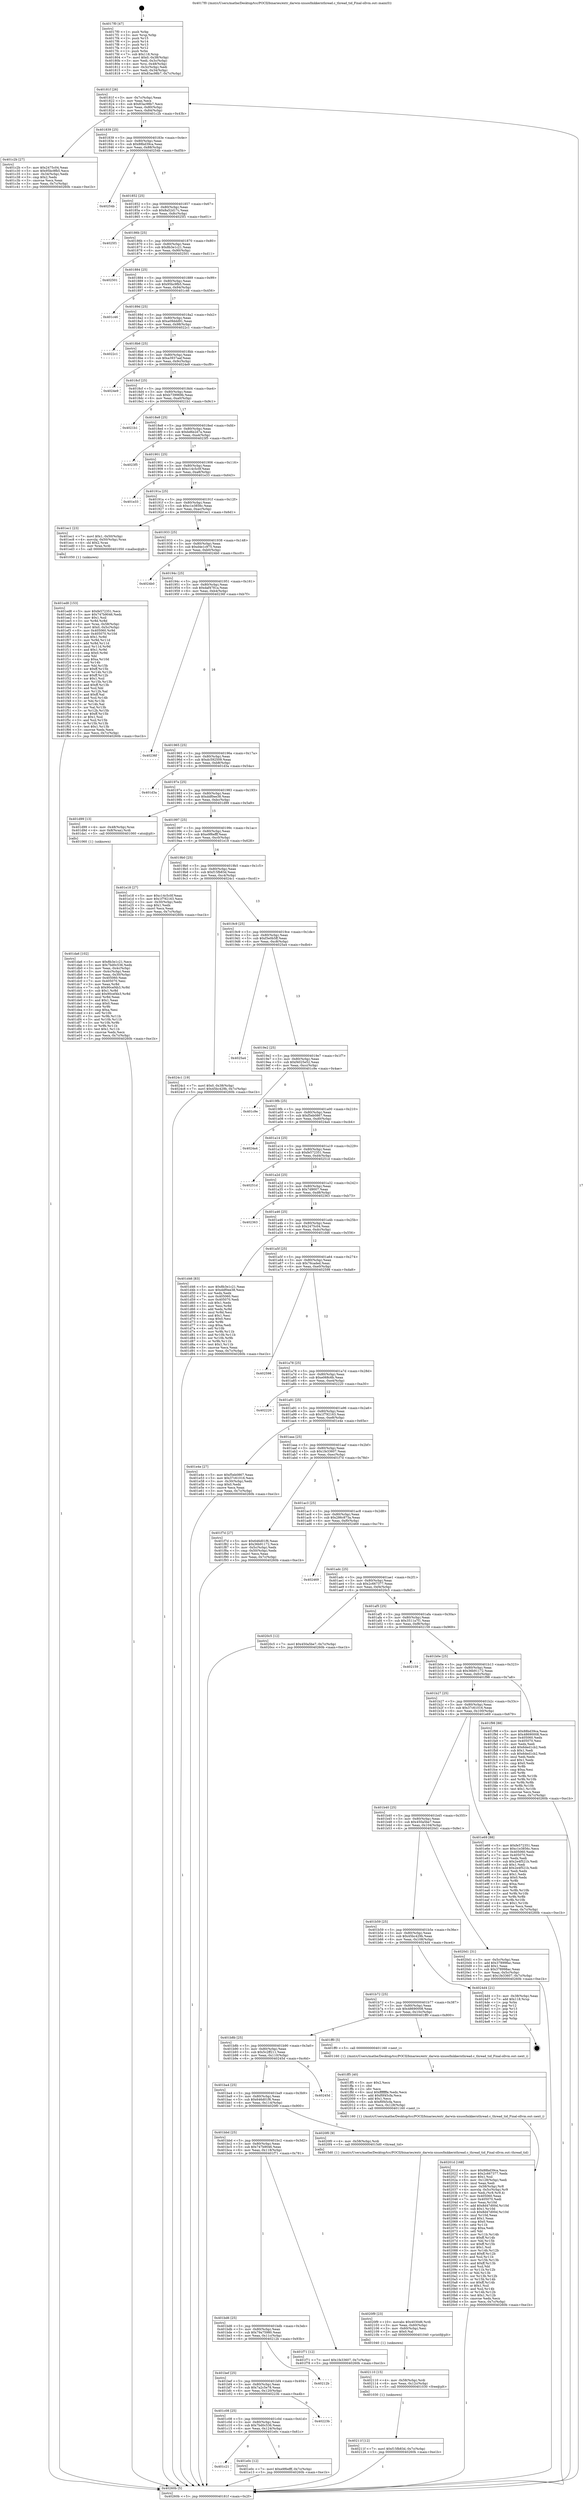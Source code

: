 digraph "0x4017f0" {
  label = "0x4017f0 (/mnt/c/Users/mathe/Desktop/tcc/POCII/binaries/extr_darwin-xnuosfmkkernthread.c_thread_tid_Final-ollvm.out::main(0))"
  labelloc = "t"
  node[shape=record]

  Entry [label="",width=0.3,height=0.3,shape=circle,fillcolor=black,style=filled]
  "0x40181f" [label="{
     0x40181f [26]\l
     | [instrs]\l
     &nbsp;&nbsp;0x40181f \<+3\>: mov -0x7c(%rbp),%eax\l
     &nbsp;&nbsp;0x401822 \<+2\>: mov %eax,%ecx\l
     &nbsp;&nbsp;0x401824 \<+6\>: sub $0x83ac98b7,%ecx\l
     &nbsp;&nbsp;0x40182a \<+3\>: mov %eax,-0x80(%rbp)\l
     &nbsp;&nbsp;0x40182d \<+6\>: mov %ecx,-0x84(%rbp)\l
     &nbsp;&nbsp;0x401833 \<+6\>: je 0000000000401c2b \<main+0x43b\>\l
  }"]
  "0x401c2b" [label="{
     0x401c2b [27]\l
     | [instrs]\l
     &nbsp;&nbsp;0x401c2b \<+5\>: mov $0x2475c04,%eax\l
     &nbsp;&nbsp;0x401c30 \<+5\>: mov $0x95bc9fb5,%ecx\l
     &nbsp;&nbsp;0x401c35 \<+3\>: mov -0x34(%rbp),%edx\l
     &nbsp;&nbsp;0x401c38 \<+3\>: cmp $0x2,%edx\l
     &nbsp;&nbsp;0x401c3b \<+3\>: cmovne %ecx,%eax\l
     &nbsp;&nbsp;0x401c3e \<+3\>: mov %eax,-0x7c(%rbp)\l
     &nbsp;&nbsp;0x401c41 \<+5\>: jmp 000000000040260b \<main+0xe1b\>\l
  }"]
  "0x401839" [label="{
     0x401839 [25]\l
     | [instrs]\l
     &nbsp;&nbsp;0x401839 \<+5\>: jmp 000000000040183e \<main+0x4e\>\l
     &nbsp;&nbsp;0x40183e \<+3\>: mov -0x80(%rbp),%eax\l
     &nbsp;&nbsp;0x401841 \<+5\>: sub $0x88bd39ca,%eax\l
     &nbsp;&nbsp;0x401846 \<+6\>: mov %eax,-0x88(%rbp)\l
     &nbsp;&nbsp;0x40184c \<+6\>: je 000000000040254b \<main+0xd5b\>\l
  }"]
  "0x40260b" [label="{
     0x40260b [5]\l
     | [instrs]\l
     &nbsp;&nbsp;0x40260b \<+5\>: jmp 000000000040181f \<main+0x2f\>\l
  }"]
  "0x4017f0" [label="{
     0x4017f0 [47]\l
     | [instrs]\l
     &nbsp;&nbsp;0x4017f0 \<+1\>: push %rbp\l
     &nbsp;&nbsp;0x4017f1 \<+3\>: mov %rsp,%rbp\l
     &nbsp;&nbsp;0x4017f4 \<+2\>: push %r15\l
     &nbsp;&nbsp;0x4017f6 \<+2\>: push %r14\l
     &nbsp;&nbsp;0x4017f8 \<+2\>: push %r13\l
     &nbsp;&nbsp;0x4017fa \<+2\>: push %r12\l
     &nbsp;&nbsp;0x4017fc \<+1\>: push %rbx\l
     &nbsp;&nbsp;0x4017fd \<+7\>: sub $0x118,%rsp\l
     &nbsp;&nbsp;0x401804 \<+7\>: movl $0x0,-0x38(%rbp)\l
     &nbsp;&nbsp;0x40180b \<+3\>: mov %edi,-0x3c(%rbp)\l
     &nbsp;&nbsp;0x40180e \<+4\>: mov %rsi,-0x48(%rbp)\l
     &nbsp;&nbsp;0x401812 \<+3\>: mov -0x3c(%rbp),%edi\l
     &nbsp;&nbsp;0x401815 \<+3\>: mov %edi,-0x34(%rbp)\l
     &nbsp;&nbsp;0x401818 \<+7\>: movl $0x83ac98b7,-0x7c(%rbp)\l
  }"]
  Exit [label="",width=0.3,height=0.3,shape=circle,fillcolor=black,style=filled,peripheries=2]
  "0x40254b" [label="{
     0x40254b\l
  }", style=dashed]
  "0x401852" [label="{
     0x401852 [25]\l
     | [instrs]\l
     &nbsp;&nbsp;0x401852 \<+5\>: jmp 0000000000401857 \<main+0x67\>\l
     &nbsp;&nbsp;0x401857 \<+3\>: mov -0x80(%rbp),%eax\l
     &nbsp;&nbsp;0x40185a \<+5\>: sub $0x8a52d17c,%eax\l
     &nbsp;&nbsp;0x40185f \<+6\>: mov %eax,-0x8c(%rbp)\l
     &nbsp;&nbsp;0x401865 \<+6\>: je 00000000004025f1 \<main+0xe01\>\l
  }"]
  "0x40211f" [label="{
     0x40211f [12]\l
     | [instrs]\l
     &nbsp;&nbsp;0x40211f \<+7\>: movl $0xf15fb83d,-0x7c(%rbp)\l
     &nbsp;&nbsp;0x402126 \<+5\>: jmp 000000000040260b \<main+0xe1b\>\l
  }"]
  "0x4025f1" [label="{
     0x4025f1\l
  }", style=dashed]
  "0x40186b" [label="{
     0x40186b [25]\l
     | [instrs]\l
     &nbsp;&nbsp;0x40186b \<+5\>: jmp 0000000000401870 \<main+0x80\>\l
     &nbsp;&nbsp;0x401870 \<+3\>: mov -0x80(%rbp),%eax\l
     &nbsp;&nbsp;0x401873 \<+5\>: sub $0x8b3e1c21,%eax\l
     &nbsp;&nbsp;0x401878 \<+6\>: mov %eax,-0x90(%rbp)\l
     &nbsp;&nbsp;0x40187e \<+6\>: je 0000000000402501 \<main+0xd11\>\l
  }"]
  "0x402110" [label="{
     0x402110 [15]\l
     | [instrs]\l
     &nbsp;&nbsp;0x402110 \<+4\>: mov -0x58(%rbp),%rdi\l
     &nbsp;&nbsp;0x402114 \<+6\>: mov %eax,-0x12c(%rbp)\l
     &nbsp;&nbsp;0x40211a \<+5\>: call 0000000000401030 \<free@plt\>\l
     | [calls]\l
     &nbsp;&nbsp;0x401030 \{1\} (unknown)\l
  }"]
  "0x402501" [label="{
     0x402501\l
  }", style=dashed]
  "0x401884" [label="{
     0x401884 [25]\l
     | [instrs]\l
     &nbsp;&nbsp;0x401884 \<+5\>: jmp 0000000000401889 \<main+0x99\>\l
     &nbsp;&nbsp;0x401889 \<+3\>: mov -0x80(%rbp),%eax\l
     &nbsp;&nbsp;0x40188c \<+5\>: sub $0x95bc9fb5,%eax\l
     &nbsp;&nbsp;0x401891 \<+6\>: mov %eax,-0x94(%rbp)\l
     &nbsp;&nbsp;0x401897 \<+6\>: je 0000000000401c46 \<main+0x456\>\l
  }"]
  "0x4020f9" [label="{
     0x4020f9 [23]\l
     | [instrs]\l
     &nbsp;&nbsp;0x4020f9 \<+10\>: movabs $0x4030d6,%rdi\l
     &nbsp;&nbsp;0x402103 \<+3\>: mov %eax,-0x60(%rbp)\l
     &nbsp;&nbsp;0x402106 \<+3\>: mov -0x60(%rbp),%esi\l
     &nbsp;&nbsp;0x402109 \<+2\>: mov $0x0,%al\l
     &nbsp;&nbsp;0x40210b \<+5\>: call 0000000000401040 \<printf@plt\>\l
     | [calls]\l
     &nbsp;&nbsp;0x401040 \{1\} (unknown)\l
  }"]
  "0x401c46" [label="{
     0x401c46\l
  }", style=dashed]
  "0x40189d" [label="{
     0x40189d [25]\l
     | [instrs]\l
     &nbsp;&nbsp;0x40189d \<+5\>: jmp 00000000004018a2 \<main+0xb2\>\l
     &nbsp;&nbsp;0x4018a2 \<+3\>: mov -0x80(%rbp),%eax\l
     &nbsp;&nbsp;0x4018a5 \<+5\>: sub $0xa09ddd91,%eax\l
     &nbsp;&nbsp;0x4018aa \<+6\>: mov %eax,-0x98(%rbp)\l
     &nbsp;&nbsp;0x4018b0 \<+6\>: je 00000000004022c1 \<main+0xad1\>\l
  }"]
  "0x40201d" [label="{
     0x40201d [168]\l
     | [instrs]\l
     &nbsp;&nbsp;0x40201d \<+5\>: mov $0x88bd39ca,%ecx\l
     &nbsp;&nbsp;0x402022 \<+5\>: mov $0x2c667377,%edx\l
     &nbsp;&nbsp;0x402027 \<+3\>: mov $0x1,%sil\l
     &nbsp;&nbsp;0x40202a \<+6\>: mov -0x128(%rbp),%edi\l
     &nbsp;&nbsp;0x402030 \<+3\>: imul %eax,%edi\l
     &nbsp;&nbsp;0x402033 \<+4\>: mov -0x58(%rbp),%r8\l
     &nbsp;&nbsp;0x402037 \<+4\>: movslq -0x5c(%rbp),%r9\l
     &nbsp;&nbsp;0x40203b \<+4\>: mov %edi,(%r8,%r9,4)\l
     &nbsp;&nbsp;0x40203f \<+7\>: mov 0x405060,%eax\l
     &nbsp;&nbsp;0x402046 \<+7\>: mov 0x405070,%edi\l
     &nbsp;&nbsp;0x40204d \<+3\>: mov %eax,%r10d\l
     &nbsp;&nbsp;0x402050 \<+7\>: add $0x8d47d00d,%r10d\l
     &nbsp;&nbsp;0x402057 \<+4\>: sub $0x1,%r10d\l
     &nbsp;&nbsp;0x40205b \<+7\>: sub $0x8d47d00d,%r10d\l
     &nbsp;&nbsp;0x402062 \<+4\>: imul %r10d,%eax\l
     &nbsp;&nbsp;0x402066 \<+3\>: and $0x1,%eax\l
     &nbsp;&nbsp;0x402069 \<+3\>: cmp $0x0,%eax\l
     &nbsp;&nbsp;0x40206c \<+4\>: sete %r11b\l
     &nbsp;&nbsp;0x402070 \<+3\>: cmp $0xa,%edi\l
     &nbsp;&nbsp;0x402073 \<+3\>: setl %bl\l
     &nbsp;&nbsp;0x402076 \<+3\>: mov %r11b,%r14b\l
     &nbsp;&nbsp;0x402079 \<+4\>: xor $0xff,%r14b\l
     &nbsp;&nbsp;0x40207d \<+3\>: mov %bl,%r15b\l
     &nbsp;&nbsp;0x402080 \<+4\>: xor $0xff,%r15b\l
     &nbsp;&nbsp;0x402084 \<+4\>: xor $0x1,%sil\l
     &nbsp;&nbsp;0x402088 \<+3\>: mov %r14b,%r12b\l
     &nbsp;&nbsp;0x40208b \<+4\>: and $0xff,%r12b\l
     &nbsp;&nbsp;0x40208f \<+3\>: and %sil,%r11b\l
     &nbsp;&nbsp;0x402092 \<+3\>: mov %r15b,%r13b\l
     &nbsp;&nbsp;0x402095 \<+4\>: and $0xff,%r13b\l
     &nbsp;&nbsp;0x402099 \<+3\>: and %sil,%bl\l
     &nbsp;&nbsp;0x40209c \<+3\>: or %r11b,%r12b\l
     &nbsp;&nbsp;0x40209f \<+3\>: or %bl,%r13b\l
     &nbsp;&nbsp;0x4020a2 \<+3\>: xor %r13b,%r12b\l
     &nbsp;&nbsp;0x4020a5 \<+3\>: or %r15b,%r14b\l
     &nbsp;&nbsp;0x4020a8 \<+4\>: xor $0xff,%r14b\l
     &nbsp;&nbsp;0x4020ac \<+4\>: or $0x1,%sil\l
     &nbsp;&nbsp;0x4020b0 \<+3\>: and %sil,%r14b\l
     &nbsp;&nbsp;0x4020b3 \<+3\>: or %r14b,%r12b\l
     &nbsp;&nbsp;0x4020b6 \<+4\>: test $0x1,%r12b\l
     &nbsp;&nbsp;0x4020ba \<+3\>: cmovne %edx,%ecx\l
     &nbsp;&nbsp;0x4020bd \<+3\>: mov %ecx,-0x7c(%rbp)\l
     &nbsp;&nbsp;0x4020c0 \<+5\>: jmp 000000000040260b \<main+0xe1b\>\l
  }"]
  "0x4022c1" [label="{
     0x4022c1\l
  }", style=dashed]
  "0x4018b6" [label="{
     0x4018b6 [25]\l
     | [instrs]\l
     &nbsp;&nbsp;0x4018b6 \<+5\>: jmp 00000000004018bb \<main+0xcb\>\l
     &nbsp;&nbsp;0x4018bb \<+3\>: mov -0x80(%rbp),%eax\l
     &nbsp;&nbsp;0x4018be \<+5\>: sub $0xa3937aaf,%eax\l
     &nbsp;&nbsp;0x4018c3 \<+6\>: mov %eax,-0x9c(%rbp)\l
     &nbsp;&nbsp;0x4018c9 \<+6\>: je 00000000004024e9 \<main+0xcf9\>\l
  }"]
  "0x401ff5" [label="{
     0x401ff5 [40]\l
     | [instrs]\l
     &nbsp;&nbsp;0x401ff5 \<+5\>: mov $0x2,%ecx\l
     &nbsp;&nbsp;0x401ffa \<+1\>: cltd\l
     &nbsp;&nbsp;0x401ffb \<+2\>: idiv %ecx\l
     &nbsp;&nbsp;0x401ffd \<+6\>: imul $0xfffffffe,%edx,%ecx\l
     &nbsp;&nbsp;0x402003 \<+6\>: add $0xf0f45cfa,%ecx\l
     &nbsp;&nbsp;0x402009 \<+3\>: add $0x1,%ecx\l
     &nbsp;&nbsp;0x40200c \<+6\>: sub $0xf0f45cfa,%ecx\l
     &nbsp;&nbsp;0x402012 \<+6\>: mov %ecx,-0x128(%rbp)\l
     &nbsp;&nbsp;0x402018 \<+5\>: call 0000000000401160 \<next_i\>\l
     | [calls]\l
     &nbsp;&nbsp;0x401160 \{1\} (/mnt/c/Users/mathe/Desktop/tcc/POCII/binaries/extr_darwin-xnuosfmkkernthread.c_thread_tid_Final-ollvm.out::next_i)\l
  }"]
  "0x4024e9" [label="{
     0x4024e9\l
  }", style=dashed]
  "0x4018cf" [label="{
     0x4018cf [25]\l
     | [instrs]\l
     &nbsp;&nbsp;0x4018cf \<+5\>: jmp 00000000004018d4 \<main+0xe4\>\l
     &nbsp;&nbsp;0x4018d4 \<+3\>: mov -0x80(%rbp),%eax\l
     &nbsp;&nbsp;0x4018d7 \<+5\>: sub $0xb739969b,%eax\l
     &nbsp;&nbsp;0x4018dc \<+6\>: mov %eax,-0xa0(%rbp)\l
     &nbsp;&nbsp;0x4018e2 \<+6\>: je 00000000004021b1 \<main+0x9c1\>\l
  }"]
  "0x401ed8" [label="{
     0x401ed8 [153]\l
     | [instrs]\l
     &nbsp;&nbsp;0x401ed8 \<+5\>: mov $0xfe572351,%ecx\l
     &nbsp;&nbsp;0x401edd \<+5\>: mov $0x747b9046,%edx\l
     &nbsp;&nbsp;0x401ee2 \<+3\>: mov $0x1,%sil\l
     &nbsp;&nbsp;0x401ee5 \<+3\>: xor %r8d,%r8d\l
     &nbsp;&nbsp;0x401ee8 \<+4\>: mov %rax,-0x58(%rbp)\l
     &nbsp;&nbsp;0x401eec \<+7\>: movl $0x0,-0x5c(%rbp)\l
     &nbsp;&nbsp;0x401ef3 \<+8\>: mov 0x405060,%r9d\l
     &nbsp;&nbsp;0x401efb \<+8\>: mov 0x405070,%r10d\l
     &nbsp;&nbsp;0x401f03 \<+4\>: sub $0x1,%r8d\l
     &nbsp;&nbsp;0x401f07 \<+3\>: mov %r9d,%r11d\l
     &nbsp;&nbsp;0x401f0a \<+3\>: add %r8d,%r11d\l
     &nbsp;&nbsp;0x401f0d \<+4\>: imul %r11d,%r9d\l
     &nbsp;&nbsp;0x401f11 \<+4\>: and $0x1,%r9d\l
     &nbsp;&nbsp;0x401f15 \<+4\>: cmp $0x0,%r9d\l
     &nbsp;&nbsp;0x401f19 \<+3\>: sete %bl\l
     &nbsp;&nbsp;0x401f1c \<+4\>: cmp $0xa,%r10d\l
     &nbsp;&nbsp;0x401f20 \<+4\>: setl %r14b\l
     &nbsp;&nbsp;0x401f24 \<+3\>: mov %bl,%r15b\l
     &nbsp;&nbsp;0x401f27 \<+4\>: xor $0xff,%r15b\l
     &nbsp;&nbsp;0x401f2b \<+3\>: mov %r14b,%r12b\l
     &nbsp;&nbsp;0x401f2e \<+4\>: xor $0xff,%r12b\l
     &nbsp;&nbsp;0x401f32 \<+4\>: xor $0x1,%sil\l
     &nbsp;&nbsp;0x401f36 \<+3\>: mov %r15b,%r13b\l
     &nbsp;&nbsp;0x401f39 \<+4\>: and $0xff,%r13b\l
     &nbsp;&nbsp;0x401f3d \<+3\>: and %sil,%bl\l
     &nbsp;&nbsp;0x401f40 \<+3\>: mov %r12b,%al\l
     &nbsp;&nbsp;0x401f43 \<+2\>: and $0xff,%al\l
     &nbsp;&nbsp;0x401f45 \<+3\>: and %sil,%r14b\l
     &nbsp;&nbsp;0x401f48 \<+3\>: or %bl,%r13b\l
     &nbsp;&nbsp;0x401f4b \<+3\>: or %r14b,%al\l
     &nbsp;&nbsp;0x401f4e \<+3\>: xor %al,%r13b\l
     &nbsp;&nbsp;0x401f51 \<+3\>: or %r12b,%r15b\l
     &nbsp;&nbsp;0x401f54 \<+4\>: xor $0xff,%r15b\l
     &nbsp;&nbsp;0x401f58 \<+4\>: or $0x1,%sil\l
     &nbsp;&nbsp;0x401f5c \<+3\>: and %sil,%r15b\l
     &nbsp;&nbsp;0x401f5f \<+3\>: or %r15b,%r13b\l
     &nbsp;&nbsp;0x401f62 \<+4\>: test $0x1,%r13b\l
     &nbsp;&nbsp;0x401f66 \<+3\>: cmovne %edx,%ecx\l
     &nbsp;&nbsp;0x401f69 \<+3\>: mov %ecx,-0x7c(%rbp)\l
     &nbsp;&nbsp;0x401f6c \<+5\>: jmp 000000000040260b \<main+0xe1b\>\l
  }"]
  "0x4021b1" [label="{
     0x4021b1\l
  }", style=dashed]
  "0x4018e8" [label="{
     0x4018e8 [25]\l
     | [instrs]\l
     &nbsp;&nbsp;0x4018e8 \<+5\>: jmp 00000000004018ed \<main+0xfd\>\l
     &nbsp;&nbsp;0x4018ed \<+3\>: mov -0x80(%rbp),%eax\l
     &nbsp;&nbsp;0x4018f0 \<+5\>: sub $0xbd6e2d7a,%eax\l
     &nbsp;&nbsp;0x4018f5 \<+6\>: mov %eax,-0xa4(%rbp)\l
     &nbsp;&nbsp;0x4018fb \<+6\>: je 00000000004023f5 \<main+0xc05\>\l
  }"]
  "0x401c21" [label="{
     0x401c21\l
  }", style=dashed]
  "0x4023f5" [label="{
     0x4023f5\l
  }", style=dashed]
  "0x401901" [label="{
     0x401901 [25]\l
     | [instrs]\l
     &nbsp;&nbsp;0x401901 \<+5\>: jmp 0000000000401906 \<main+0x116\>\l
     &nbsp;&nbsp;0x401906 \<+3\>: mov -0x80(%rbp),%eax\l
     &nbsp;&nbsp;0x401909 \<+5\>: sub $0xc14c5c0f,%eax\l
     &nbsp;&nbsp;0x40190e \<+6\>: mov %eax,-0xa8(%rbp)\l
     &nbsp;&nbsp;0x401914 \<+6\>: je 0000000000401e33 \<main+0x643\>\l
  }"]
  "0x401e0c" [label="{
     0x401e0c [12]\l
     | [instrs]\l
     &nbsp;&nbsp;0x401e0c \<+7\>: movl $0xe9f6efff,-0x7c(%rbp)\l
     &nbsp;&nbsp;0x401e13 \<+5\>: jmp 000000000040260b \<main+0xe1b\>\l
  }"]
  "0x401e33" [label="{
     0x401e33\l
  }", style=dashed]
  "0x40191a" [label="{
     0x40191a [25]\l
     | [instrs]\l
     &nbsp;&nbsp;0x40191a \<+5\>: jmp 000000000040191f \<main+0x12f\>\l
     &nbsp;&nbsp;0x40191f \<+3\>: mov -0x80(%rbp),%eax\l
     &nbsp;&nbsp;0x401922 \<+5\>: sub $0xc1e3856c,%eax\l
     &nbsp;&nbsp;0x401927 \<+6\>: mov %eax,-0xac(%rbp)\l
     &nbsp;&nbsp;0x40192d \<+6\>: je 0000000000401ec1 \<main+0x6d1\>\l
  }"]
  "0x401c08" [label="{
     0x401c08 [25]\l
     | [instrs]\l
     &nbsp;&nbsp;0x401c08 \<+5\>: jmp 0000000000401c0d \<main+0x41d\>\l
     &nbsp;&nbsp;0x401c0d \<+3\>: mov -0x80(%rbp),%eax\l
     &nbsp;&nbsp;0x401c10 \<+5\>: sub $0x7bd0c536,%eax\l
     &nbsp;&nbsp;0x401c15 \<+6\>: mov %eax,-0x124(%rbp)\l
     &nbsp;&nbsp;0x401c1b \<+6\>: je 0000000000401e0c \<main+0x61c\>\l
  }"]
  "0x401ec1" [label="{
     0x401ec1 [23]\l
     | [instrs]\l
     &nbsp;&nbsp;0x401ec1 \<+7\>: movl $0x1,-0x50(%rbp)\l
     &nbsp;&nbsp;0x401ec8 \<+4\>: movslq -0x50(%rbp),%rax\l
     &nbsp;&nbsp;0x401ecc \<+4\>: shl $0x2,%rax\l
     &nbsp;&nbsp;0x401ed0 \<+3\>: mov %rax,%rdi\l
     &nbsp;&nbsp;0x401ed3 \<+5\>: call 0000000000401050 \<malloc@plt\>\l
     | [calls]\l
     &nbsp;&nbsp;0x401050 \{1\} (unknown)\l
  }"]
  "0x401933" [label="{
     0x401933 [25]\l
     | [instrs]\l
     &nbsp;&nbsp;0x401933 \<+5\>: jmp 0000000000401938 \<main+0x148\>\l
     &nbsp;&nbsp;0x401938 \<+3\>: mov -0x80(%rbp),%eax\l
     &nbsp;&nbsp;0x40193b \<+5\>: sub $0xd4e1c975,%eax\l
     &nbsp;&nbsp;0x401940 \<+6\>: mov %eax,-0xb0(%rbp)\l
     &nbsp;&nbsp;0x401946 \<+6\>: je 00000000004024b0 \<main+0xcc0\>\l
  }"]
  "0x40223b" [label="{
     0x40223b\l
  }", style=dashed]
  "0x4024b0" [label="{
     0x4024b0\l
  }", style=dashed]
  "0x40194c" [label="{
     0x40194c [25]\l
     | [instrs]\l
     &nbsp;&nbsp;0x40194c \<+5\>: jmp 0000000000401951 \<main+0x161\>\l
     &nbsp;&nbsp;0x401951 \<+3\>: mov -0x80(%rbp),%eax\l
     &nbsp;&nbsp;0x401954 \<+5\>: sub $0xdaf4781a,%eax\l
     &nbsp;&nbsp;0x401959 \<+6\>: mov %eax,-0xb4(%rbp)\l
     &nbsp;&nbsp;0x40195f \<+6\>: je 000000000040236f \<main+0xb7f\>\l
  }"]
  "0x401bef" [label="{
     0x401bef [25]\l
     | [instrs]\l
     &nbsp;&nbsp;0x401bef \<+5\>: jmp 0000000000401bf4 \<main+0x404\>\l
     &nbsp;&nbsp;0x401bf4 \<+3\>: mov -0x80(%rbp),%eax\l
     &nbsp;&nbsp;0x401bf7 \<+5\>: sub $0x7a2c5e78,%eax\l
     &nbsp;&nbsp;0x401bfc \<+6\>: mov %eax,-0x120(%rbp)\l
     &nbsp;&nbsp;0x401c02 \<+6\>: je 000000000040223b \<main+0xa4b\>\l
  }"]
  "0x40236f" [label="{
     0x40236f\l
  }", style=dashed]
  "0x401965" [label="{
     0x401965 [25]\l
     | [instrs]\l
     &nbsp;&nbsp;0x401965 \<+5\>: jmp 000000000040196a \<main+0x17a\>\l
     &nbsp;&nbsp;0x40196a \<+3\>: mov -0x80(%rbp),%eax\l
     &nbsp;&nbsp;0x40196d \<+5\>: sub $0xdc592509,%eax\l
     &nbsp;&nbsp;0x401972 \<+6\>: mov %eax,-0xb8(%rbp)\l
     &nbsp;&nbsp;0x401978 \<+6\>: je 0000000000401d3a \<main+0x54a\>\l
  }"]
  "0x40212b" [label="{
     0x40212b\l
  }", style=dashed]
  "0x401d3a" [label="{
     0x401d3a\l
  }", style=dashed]
  "0x40197e" [label="{
     0x40197e [25]\l
     | [instrs]\l
     &nbsp;&nbsp;0x40197e \<+5\>: jmp 0000000000401983 \<main+0x193\>\l
     &nbsp;&nbsp;0x401983 \<+3\>: mov -0x80(%rbp),%eax\l
     &nbsp;&nbsp;0x401986 \<+5\>: sub $0xddf0ee38,%eax\l
     &nbsp;&nbsp;0x40198b \<+6\>: mov %eax,-0xbc(%rbp)\l
     &nbsp;&nbsp;0x401991 \<+6\>: je 0000000000401d99 \<main+0x5a9\>\l
  }"]
  "0x401bd6" [label="{
     0x401bd6 [25]\l
     | [instrs]\l
     &nbsp;&nbsp;0x401bd6 \<+5\>: jmp 0000000000401bdb \<main+0x3eb\>\l
     &nbsp;&nbsp;0x401bdb \<+3\>: mov -0x80(%rbp),%eax\l
     &nbsp;&nbsp;0x401bde \<+5\>: sub $0x79a75980,%eax\l
     &nbsp;&nbsp;0x401be3 \<+6\>: mov %eax,-0x11c(%rbp)\l
     &nbsp;&nbsp;0x401be9 \<+6\>: je 000000000040212b \<main+0x93b\>\l
  }"]
  "0x401d99" [label="{
     0x401d99 [13]\l
     | [instrs]\l
     &nbsp;&nbsp;0x401d99 \<+4\>: mov -0x48(%rbp),%rax\l
     &nbsp;&nbsp;0x401d9d \<+4\>: mov 0x8(%rax),%rdi\l
     &nbsp;&nbsp;0x401da1 \<+5\>: call 0000000000401060 \<atoi@plt\>\l
     | [calls]\l
     &nbsp;&nbsp;0x401060 \{1\} (unknown)\l
  }"]
  "0x401997" [label="{
     0x401997 [25]\l
     | [instrs]\l
     &nbsp;&nbsp;0x401997 \<+5\>: jmp 000000000040199c \<main+0x1ac\>\l
     &nbsp;&nbsp;0x40199c \<+3\>: mov -0x80(%rbp),%eax\l
     &nbsp;&nbsp;0x40199f \<+5\>: sub $0xe9f6efff,%eax\l
     &nbsp;&nbsp;0x4019a4 \<+6\>: mov %eax,-0xc0(%rbp)\l
     &nbsp;&nbsp;0x4019aa \<+6\>: je 0000000000401e18 \<main+0x628\>\l
  }"]
  "0x401f71" [label="{
     0x401f71 [12]\l
     | [instrs]\l
     &nbsp;&nbsp;0x401f71 \<+7\>: movl $0x1fe33607,-0x7c(%rbp)\l
     &nbsp;&nbsp;0x401f78 \<+5\>: jmp 000000000040260b \<main+0xe1b\>\l
  }"]
  "0x401e18" [label="{
     0x401e18 [27]\l
     | [instrs]\l
     &nbsp;&nbsp;0x401e18 \<+5\>: mov $0xc14c5c0f,%eax\l
     &nbsp;&nbsp;0x401e1d \<+5\>: mov $0x1f792163,%ecx\l
     &nbsp;&nbsp;0x401e22 \<+3\>: mov -0x30(%rbp),%edx\l
     &nbsp;&nbsp;0x401e25 \<+3\>: cmp $0x1,%edx\l
     &nbsp;&nbsp;0x401e28 \<+3\>: cmovl %ecx,%eax\l
     &nbsp;&nbsp;0x401e2b \<+3\>: mov %eax,-0x7c(%rbp)\l
     &nbsp;&nbsp;0x401e2e \<+5\>: jmp 000000000040260b \<main+0xe1b\>\l
  }"]
  "0x4019b0" [label="{
     0x4019b0 [25]\l
     | [instrs]\l
     &nbsp;&nbsp;0x4019b0 \<+5\>: jmp 00000000004019b5 \<main+0x1c5\>\l
     &nbsp;&nbsp;0x4019b5 \<+3\>: mov -0x80(%rbp),%eax\l
     &nbsp;&nbsp;0x4019b8 \<+5\>: sub $0xf15fb83d,%eax\l
     &nbsp;&nbsp;0x4019bd \<+6\>: mov %eax,-0xc4(%rbp)\l
     &nbsp;&nbsp;0x4019c3 \<+6\>: je 00000000004024c1 \<main+0xcd1\>\l
  }"]
  "0x401bbd" [label="{
     0x401bbd [25]\l
     | [instrs]\l
     &nbsp;&nbsp;0x401bbd \<+5\>: jmp 0000000000401bc2 \<main+0x3d2\>\l
     &nbsp;&nbsp;0x401bc2 \<+3\>: mov -0x80(%rbp),%eax\l
     &nbsp;&nbsp;0x401bc5 \<+5\>: sub $0x747b9046,%eax\l
     &nbsp;&nbsp;0x401bca \<+6\>: mov %eax,-0x118(%rbp)\l
     &nbsp;&nbsp;0x401bd0 \<+6\>: je 0000000000401f71 \<main+0x781\>\l
  }"]
  "0x4024c1" [label="{
     0x4024c1 [19]\l
     | [instrs]\l
     &nbsp;&nbsp;0x4024c1 \<+7\>: movl $0x0,-0x38(%rbp)\l
     &nbsp;&nbsp;0x4024c8 \<+7\>: movl $0x45bc429b,-0x7c(%rbp)\l
     &nbsp;&nbsp;0x4024cf \<+5\>: jmp 000000000040260b \<main+0xe1b\>\l
  }"]
  "0x4019c9" [label="{
     0x4019c9 [25]\l
     | [instrs]\l
     &nbsp;&nbsp;0x4019c9 \<+5\>: jmp 00000000004019ce \<main+0x1de\>\l
     &nbsp;&nbsp;0x4019ce \<+3\>: mov -0x80(%rbp),%eax\l
     &nbsp;&nbsp;0x4019d1 \<+5\>: sub $0xf3e0b5ff,%eax\l
     &nbsp;&nbsp;0x4019d6 \<+6\>: mov %eax,-0xc8(%rbp)\l
     &nbsp;&nbsp;0x4019dc \<+6\>: je 00000000004025a4 \<main+0xdb4\>\l
  }"]
  "0x4020f0" [label="{
     0x4020f0 [9]\l
     | [instrs]\l
     &nbsp;&nbsp;0x4020f0 \<+4\>: mov -0x58(%rbp),%rdi\l
     &nbsp;&nbsp;0x4020f4 \<+5\>: call 00000000004015d0 \<thread_tid\>\l
     | [calls]\l
     &nbsp;&nbsp;0x4015d0 \{1\} (/mnt/c/Users/mathe/Desktop/tcc/POCII/binaries/extr_darwin-xnuosfmkkernthread.c_thread_tid_Final-ollvm.out::thread_tid)\l
  }"]
  "0x4025a4" [label="{
     0x4025a4\l
  }", style=dashed]
  "0x4019e2" [label="{
     0x4019e2 [25]\l
     | [instrs]\l
     &nbsp;&nbsp;0x4019e2 \<+5\>: jmp 00000000004019e7 \<main+0x1f7\>\l
     &nbsp;&nbsp;0x4019e7 \<+3\>: mov -0x80(%rbp),%eax\l
     &nbsp;&nbsp;0x4019ea \<+5\>: sub $0xf4025e52,%eax\l
     &nbsp;&nbsp;0x4019ef \<+6\>: mov %eax,-0xcc(%rbp)\l
     &nbsp;&nbsp;0x4019f5 \<+6\>: je 0000000000401c9e \<main+0x4ae\>\l
  }"]
  "0x401ba4" [label="{
     0x401ba4 [25]\l
     | [instrs]\l
     &nbsp;&nbsp;0x401ba4 \<+5\>: jmp 0000000000401ba9 \<main+0x3b9\>\l
     &nbsp;&nbsp;0x401ba9 \<+3\>: mov -0x80(%rbp),%eax\l
     &nbsp;&nbsp;0x401bac \<+5\>: sub $0x646d01f6,%eax\l
     &nbsp;&nbsp;0x401bb1 \<+6\>: mov %eax,-0x114(%rbp)\l
     &nbsp;&nbsp;0x401bb7 \<+6\>: je 00000000004020f0 \<main+0x900\>\l
  }"]
  "0x401c9e" [label="{
     0x401c9e\l
  }", style=dashed]
  "0x4019fb" [label="{
     0x4019fb [25]\l
     | [instrs]\l
     &nbsp;&nbsp;0x4019fb \<+5\>: jmp 0000000000401a00 \<main+0x210\>\l
     &nbsp;&nbsp;0x401a00 \<+3\>: mov -0x80(%rbp),%eax\l
     &nbsp;&nbsp;0x401a03 \<+5\>: sub $0xf5eb0867,%eax\l
     &nbsp;&nbsp;0x401a08 \<+6\>: mov %eax,-0xd0(%rbp)\l
     &nbsp;&nbsp;0x401a0e \<+6\>: je 00000000004024a4 \<main+0xcb4\>\l
  }"]
  "0x40245d" [label="{
     0x40245d\l
  }", style=dashed]
  "0x4024a4" [label="{
     0x4024a4\l
  }", style=dashed]
  "0x401a14" [label="{
     0x401a14 [25]\l
     | [instrs]\l
     &nbsp;&nbsp;0x401a14 \<+5\>: jmp 0000000000401a19 \<main+0x229\>\l
     &nbsp;&nbsp;0x401a19 \<+3\>: mov -0x80(%rbp),%eax\l
     &nbsp;&nbsp;0x401a1c \<+5\>: sub $0xfe572351,%eax\l
     &nbsp;&nbsp;0x401a21 \<+6\>: mov %eax,-0xd4(%rbp)\l
     &nbsp;&nbsp;0x401a27 \<+6\>: je 000000000040251d \<main+0xd2d\>\l
  }"]
  "0x401b8b" [label="{
     0x401b8b [25]\l
     | [instrs]\l
     &nbsp;&nbsp;0x401b8b \<+5\>: jmp 0000000000401b90 \<main+0x3a0\>\l
     &nbsp;&nbsp;0x401b90 \<+3\>: mov -0x80(%rbp),%eax\l
     &nbsp;&nbsp;0x401b93 \<+5\>: sub $0x5c2ff211,%eax\l
     &nbsp;&nbsp;0x401b98 \<+6\>: mov %eax,-0x110(%rbp)\l
     &nbsp;&nbsp;0x401b9e \<+6\>: je 000000000040245d \<main+0xc6d\>\l
  }"]
  "0x40251d" [label="{
     0x40251d\l
  }", style=dashed]
  "0x401a2d" [label="{
     0x401a2d [25]\l
     | [instrs]\l
     &nbsp;&nbsp;0x401a2d \<+5\>: jmp 0000000000401a32 \<main+0x242\>\l
     &nbsp;&nbsp;0x401a32 \<+3\>: mov -0x80(%rbp),%eax\l
     &nbsp;&nbsp;0x401a35 \<+5\>: sub $0x7d9007,%eax\l
     &nbsp;&nbsp;0x401a3a \<+6\>: mov %eax,-0xd8(%rbp)\l
     &nbsp;&nbsp;0x401a40 \<+6\>: je 0000000000402363 \<main+0xb73\>\l
  }"]
  "0x401ff0" [label="{
     0x401ff0 [5]\l
     | [instrs]\l
     &nbsp;&nbsp;0x401ff0 \<+5\>: call 0000000000401160 \<next_i\>\l
     | [calls]\l
     &nbsp;&nbsp;0x401160 \{1\} (/mnt/c/Users/mathe/Desktop/tcc/POCII/binaries/extr_darwin-xnuosfmkkernthread.c_thread_tid_Final-ollvm.out::next_i)\l
  }"]
  "0x402363" [label="{
     0x402363\l
  }", style=dashed]
  "0x401a46" [label="{
     0x401a46 [25]\l
     | [instrs]\l
     &nbsp;&nbsp;0x401a46 \<+5\>: jmp 0000000000401a4b \<main+0x25b\>\l
     &nbsp;&nbsp;0x401a4b \<+3\>: mov -0x80(%rbp),%eax\l
     &nbsp;&nbsp;0x401a4e \<+5\>: sub $0x2475c04,%eax\l
     &nbsp;&nbsp;0x401a53 \<+6\>: mov %eax,-0xdc(%rbp)\l
     &nbsp;&nbsp;0x401a59 \<+6\>: je 0000000000401d46 \<main+0x556\>\l
  }"]
  "0x401b72" [label="{
     0x401b72 [25]\l
     | [instrs]\l
     &nbsp;&nbsp;0x401b72 \<+5\>: jmp 0000000000401b77 \<main+0x387\>\l
     &nbsp;&nbsp;0x401b77 \<+3\>: mov -0x80(%rbp),%eax\l
     &nbsp;&nbsp;0x401b7a \<+5\>: sub $0x48690008,%eax\l
     &nbsp;&nbsp;0x401b7f \<+6\>: mov %eax,-0x10c(%rbp)\l
     &nbsp;&nbsp;0x401b85 \<+6\>: je 0000000000401ff0 \<main+0x800\>\l
  }"]
  "0x401d46" [label="{
     0x401d46 [83]\l
     | [instrs]\l
     &nbsp;&nbsp;0x401d46 \<+5\>: mov $0x8b3e1c21,%eax\l
     &nbsp;&nbsp;0x401d4b \<+5\>: mov $0xddf0ee38,%ecx\l
     &nbsp;&nbsp;0x401d50 \<+2\>: xor %edx,%edx\l
     &nbsp;&nbsp;0x401d52 \<+7\>: mov 0x405060,%esi\l
     &nbsp;&nbsp;0x401d59 \<+7\>: mov 0x405070,%edi\l
     &nbsp;&nbsp;0x401d60 \<+3\>: sub $0x1,%edx\l
     &nbsp;&nbsp;0x401d63 \<+3\>: mov %esi,%r8d\l
     &nbsp;&nbsp;0x401d66 \<+3\>: add %edx,%r8d\l
     &nbsp;&nbsp;0x401d69 \<+4\>: imul %r8d,%esi\l
     &nbsp;&nbsp;0x401d6d \<+3\>: and $0x1,%esi\l
     &nbsp;&nbsp;0x401d70 \<+3\>: cmp $0x0,%esi\l
     &nbsp;&nbsp;0x401d73 \<+4\>: sete %r9b\l
     &nbsp;&nbsp;0x401d77 \<+3\>: cmp $0xa,%edi\l
     &nbsp;&nbsp;0x401d7a \<+4\>: setl %r10b\l
     &nbsp;&nbsp;0x401d7e \<+3\>: mov %r9b,%r11b\l
     &nbsp;&nbsp;0x401d81 \<+3\>: and %r10b,%r11b\l
     &nbsp;&nbsp;0x401d84 \<+3\>: xor %r10b,%r9b\l
     &nbsp;&nbsp;0x401d87 \<+3\>: or %r9b,%r11b\l
     &nbsp;&nbsp;0x401d8a \<+4\>: test $0x1,%r11b\l
     &nbsp;&nbsp;0x401d8e \<+3\>: cmovne %ecx,%eax\l
     &nbsp;&nbsp;0x401d91 \<+3\>: mov %eax,-0x7c(%rbp)\l
     &nbsp;&nbsp;0x401d94 \<+5\>: jmp 000000000040260b \<main+0xe1b\>\l
  }"]
  "0x401a5f" [label="{
     0x401a5f [25]\l
     | [instrs]\l
     &nbsp;&nbsp;0x401a5f \<+5\>: jmp 0000000000401a64 \<main+0x274\>\l
     &nbsp;&nbsp;0x401a64 \<+3\>: mov -0x80(%rbp),%eax\l
     &nbsp;&nbsp;0x401a67 \<+5\>: sub $0x76caded,%eax\l
     &nbsp;&nbsp;0x401a6c \<+6\>: mov %eax,-0xe0(%rbp)\l
     &nbsp;&nbsp;0x401a72 \<+6\>: je 0000000000402598 \<main+0xda8\>\l
  }"]
  "0x401da6" [label="{
     0x401da6 [102]\l
     | [instrs]\l
     &nbsp;&nbsp;0x401da6 \<+5\>: mov $0x8b3e1c21,%ecx\l
     &nbsp;&nbsp;0x401dab \<+5\>: mov $0x7bd0c536,%edx\l
     &nbsp;&nbsp;0x401db0 \<+3\>: mov %eax,-0x4c(%rbp)\l
     &nbsp;&nbsp;0x401db3 \<+3\>: mov -0x4c(%rbp),%eax\l
     &nbsp;&nbsp;0x401db6 \<+3\>: mov %eax,-0x30(%rbp)\l
     &nbsp;&nbsp;0x401db9 \<+7\>: mov 0x405060,%eax\l
     &nbsp;&nbsp;0x401dc0 \<+7\>: mov 0x405070,%esi\l
     &nbsp;&nbsp;0x401dc7 \<+3\>: mov %eax,%r8d\l
     &nbsp;&nbsp;0x401dca \<+7\>: sub $0x90cef4b3,%r8d\l
     &nbsp;&nbsp;0x401dd1 \<+4\>: sub $0x1,%r8d\l
     &nbsp;&nbsp;0x401dd5 \<+7\>: add $0x90cef4b3,%r8d\l
     &nbsp;&nbsp;0x401ddc \<+4\>: imul %r8d,%eax\l
     &nbsp;&nbsp;0x401de0 \<+3\>: and $0x1,%eax\l
     &nbsp;&nbsp;0x401de3 \<+3\>: cmp $0x0,%eax\l
     &nbsp;&nbsp;0x401de6 \<+4\>: sete %r9b\l
     &nbsp;&nbsp;0x401dea \<+3\>: cmp $0xa,%esi\l
     &nbsp;&nbsp;0x401ded \<+4\>: setl %r10b\l
     &nbsp;&nbsp;0x401df1 \<+3\>: mov %r9b,%r11b\l
     &nbsp;&nbsp;0x401df4 \<+3\>: and %r10b,%r11b\l
     &nbsp;&nbsp;0x401df7 \<+3\>: xor %r10b,%r9b\l
     &nbsp;&nbsp;0x401dfa \<+3\>: or %r9b,%r11b\l
     &nbsp;&nbsp;0x401dfd \<+4\>: test $0x1,%r11b\l
     &nbsp;&nbsp;0x401e01 \<+3\>: cmovne %edx,%ecx\l
     &nbsp;&nbsp;0x401e04 \<+3\>: mov %ecx,-0x7c(%rbp)\l
     &nbsp;&nbsp;0x401e07 \<+5\>: jmp 000000000040260b \<main+0xe1b\>\l
  }"]
  "0x4024d4" [label="{
     0x4024d4 [21]\l
     | [instrs]\l
     &nbsp;&nbsp;0x4024d4 \<+3\>: mov -0x38(%rbp),%eax\l
     &nbsp;&nbsp;0x4024d7 \<+7\>: add $0x118,%rsp\l
     &nbsp;&nbsp;0x4024de \<+1\>: pop %rbx\l
     &nbsp;&nbsp;0x4024df \<+2\>: pop %r12\l
     &nbsp;&nbsp;0x4024e1 \<+2\>: pop %r13\l
     &nbsp;&nbsp;0x4024e3 \<+2\>: pop %r14\l
     &nbsp;&nbsp;0x4024e5 \<+2\>: pop %r15\l
     &nbsp;&nbsp;0x4024e7 \<+1\>: pop %rbp\l
     &nbsp;&nbsp;0x4024e8 \<+1\>: ret\l
  }"]
  "0x402598" [label="{
     0x402598\l
  }", style=dashed]
  "0x401a78" [label="{
     0x401a78 [25]\l
     | [instrs]\l
     &nbsp;&nbsp;0x401a78 \<+5\>: jmp 0000000000401a7d \<main+0x28d\>\l
     &nbsp;&nbsp;0x401a7d \<+3\>: mov -0x80(%rbp),%eax\l
     &nbsp;&nbsp;0x401a80 \<+5\>: sub $0xe068c6b,%eax\l
     &nbsp;&nbsp;0x401a85 \<+6\>: mov %eax,-0xe4(%rbp)\l
     &nbsp;&nbsp;0x401a8b \<+6\>: je 0000000000402220 \<main+0xa30\>\l
  }"]
  "0x401b59" [label="{
     0x401b59 [25]\l
     | [instrs]\l
     &nbsp;&nbsp;0x401b59 \<+5\>: jmp 0000000000401b5e \<main+0x36e\>\l
     &nbsp;&nbsp;0x401b5e \<+3\>: mov -0x80(%rbp),%eax\l
     &nbsp;&nbsp;0x401b61 \<+5\>: sub $0x45bc429b,%eax\l
     &nbsp;&nbsp;0x401b66 \<+6\>: mov %eax,-0x108(%rbp)\l
     &nbsp;&nbsp;0x401b6c \<+6\>: je 00000000004024d4 \<main+0xce4\>\l
  }"]
  "0x402220" [label="{
     0x402220\l
  }", style=dashed]
  "0x401a91" [label="{
     0x401a91 [25]\l
     | [instrs]\l
     &nbsp;&nbsp;0x401a91 \<+5\>: jmp 0000000000401a96 \<main+0x2a6\>\l
     &nbsp;&nbsp;0x401a96 \<+3\>: mov -0x80(%rbp),%eax\l
     &nbsp;&nbsp;0x401a99 \<+5\>: sub $0x1f792163,%eax\l
     &nbsp;&nbsp;0x401a9e \<+6\>: mov %eax,-0xe8(%rbp)\l
     &nbsp;&nbsp;0x401aa4 \<+6\>: je 0000000000401e4e \<main+0x65e\>\l
  }"]
  "0x4020d1" [label="{
     0x4020d1 [31]\l
     | [instrs]\l
     &nbsp;&nbsp;0x4020d1 \<+3\>: mov -0x5c(%rbp),%eax\l
     &nbsp;&nbsp;0x4020d4 \<+5\>: add $0x378998ac,%eax\l
     &nbsp;&nbsp;0x4020d9 \<+3\>: add $0x1,%eax\l
     &nbsp;&nbsp;0x4020dc \<+5\>: sub $0x378998ac,%eax\l
     &nbsp;&nbsp;0x4020e1 \<+3\>: mov %eax,-0x5c(%rbp)\l
     &nbsp;&nbsp;0x4020e4 \<+7\>: movl $0x1fe33607,-0x7c(%rbp)\l
     &nbsp;&nbsp;0x4020eb \<+5\>: jmp 000000000040260b \<main+0xe1b\>\l
  }"]
  "0x401e4e" [label="{
     0x401e4e [27]\l
     | [instrs]\l
     &nbsp;&nbsp;0x401e4e \<+5\>: mov $0xf5eb0867,%eax\l
     &nbsp;&nbsp;0x401e53 \<+5\>: mov $0x37c61016,%ecx\l
     &nbsp;&nbsp;0x401e58 \<+3\>: mov -0x30(%rbp),%edx\l
     &nbsp;&nbsp;0x401e5b \<+3\>: cmp $0x0,%edx\l
     &nbsp;&nbsp;0x401e5e \<+3\>: cmove %ecx,%eax\l
     &nbsp;&nbsp;0x401e61 \<+3\>: mov %eax,-0x7c(%rbp)\l
     &nbsp;&nbsp;0x401e64 \<+5\>: jmp 000000000040260b \<main+0xe1b\>\l
  }"]
  "0x401aaa" [label="{
     0x401aaa [25]\l
     | [instrs]\l
     &nbsp;&nbsp;0x401aaa \<+5\>: jmp 0000000000401aaf \<main+0x2bf\>\l
     &nbsp;&nbsp;0x401aaf \<+3\>: mov -0x80(%rbp),%eax\l
     &nbsp;&nbsp;0x401ab2 \<+5\>: sub $0x1fe33607,%eax\l
     &nbsp;&nbsp;0x401ab7 \<+6\>: mov %eax,-0xec(%rbp)\l
     &nbsp;&nbsp;0x401abd \<+6\>: je 0000000000401f7d \<main+0x78d\>\l
  }"]
  "0x401b40" [label="{
     0x401b40 [25]\l
     | [instrs]\l
     &nbsp;&nbsp;0x401b40 \<+5\>: jmp 0000000000401b45 \<main+0x355\>\l
     &nbsp;&nbsp;0x401b45 \<+3\>: mov -0x80(%rbp),%eax\l
     &nbsp;&nbsp;0x401b48 \<+5\>: sub $0x450a5be7,%eax\l
     &nbsp;&nbsp;0x401b4d \<+6\>: mov %eax,-0x104(%rbp)\l
     &nbsp;&nbsp;0x401b53 \<+6\>: je 00000000004020d1 \<main+0x8e1\>\l
  }"]
  "0x401f7d" [label="{
     0x401f7d [27]\l
     | [instrs]\l
     &nbsp;&nbsp;0x401f7d \<+5\>: mov $0x646d01f6,%eax\l
     &nbsp;&nbsp;0x401f82 \<+5\>: mov $0x36b91172,%ecx\l
     &nbsp;&nbsp;0x401f87 \<+3\>: mov -0x5c(%rbp),%edx\l
     &nbsp;&nbsp;0x401f8a \<+3\>: cmp -0x50(%rbp),%edx\l
     &nbsp;&nbsp;0x401f8d \<+3\>: cmovl %ecx,%eax\l
     &nbsp;&nbsp;0x401f90 \<+3\>: mov %eax,-0x7c(%rbp)\l
     &nbsp;&nbsp;0x401f93 \<+5\>: jmp 000000000040260b \<main+0xe1b\>\l
  }"]
  "0x401ac3" [label="{
     0x401ac3 [25]\l
     | [instrs]\l
     &nbsp;&nbsp;0x401ac3 \<+5\>: jmp 0000000000401ac8 \<main+0x2d8\>\l
     &nbsp;&nbsp;0x401ac8 \<+3\>: mov -0x80(%rbp),%eax\l
     &nbsp;&nbsp;0x401acb \<+5\>: sub $0x286c873a,%eax\l
     &nbsp;&nbsp;0x401ad0 \<+6\>: mov %eax,-0xf0(%rbp)\l
     &nbsp;&nbsp;0x401ad6 \<+6\>: je 0000000000402469 \<main+0xc79\>\l
  }"]
  "0x401e69" [label="{
     0x401e69 [88]\l
     | [instrs]\l
     &nbsp;&nbsp;0x401e69 \<+5\>: mov $0xfe572351,%eax\l
     &nbsp;&nbsp;0x401e6e \<+5\>: mov $0xc1e3856c,%ecx\l
     &nbsp;&nbsp;0x401e73 \<+7\>: mov 0x405060,%edx\l
     &nbsp;&nbsp;0x401e7a \<+7\>: mov 0x405070,%esi\l
     &nbsp;&nbsp;0x401e81 \<+2\>: mov %edx,%edi\l
     &nbsp;&nbsp;0x401e83 \<+6\>: sub $0x2e4f521b,%edi\l
     &nbsp;&nbsp;0x401e89 \<+3\>: sub $0x1,%edi\l
     &nbsp;&nbsp;0x401e8c \<+6\>: add $0x2e4f521b,%edi\l
     &nbsp;&nbsp;0x401e92 \<+3\>: imul %edi,%edx\l
     &nbsp;&nbsp;0x401e95 \<+3\>: and $0x1,%edx\l
     &nbsp;&nbsp;0x401e98 \<+3\>: cmp $0x0,%edx\l
     &nbsp;&nbsp;0x401e9b \<+4\>: sete %r8b\l
     &nbsp;&nbsp;0x401e9f \<+3\>: cmp $0xa,%esi\l
     &nbsp;&nbsp;0x401ea2 \<+4\>: setl %r9b\l
     &nbsp;&nbsp;0x401ea6 \<+3\>: mov %r8b,%r10b\l
     &nbsp;&nbsp;0x401ea9 \<+3\>: and %r9b,%r10b\l
     &nbsp;&nbsp;0x401eac \<+3\>: xor %r9b,%r8b\l
     &nbsp;&nbsp;0x401eaf \<+3\>: or %r8b,%r10b\l
     &nbsp;&nbsp;0x401eb2 \<+4\>: test $0x1,%r10b\l
     &nbsp;&nbsp;0x401eb6 \<+3\>: cmovne %ecx,%eax\l
     &nbsp;&nbsp;0x401eb9 \<+3\>: mov %eax,-0x7c(%rbp)\l
     &nbsp;&nbsp;0x401ebc \<+5\>: jmp 000000000040260b \<main+0xe1b\>\l
  }"]
  "0x402469" [label="{
     0x402469\l
  }", style=dashed]
  "0x401adc" [label="{
     0x401adc [25]\l
     | [instrs]\l
     &nbsp;&nbsp;0x401adc \<+5\>: jmp 0000000000401ae1 \<main+0x2f1\>\l
     &nbsp;&nbsp;0x401ae1 \<+3\>: mov -0x80(%rbp),%eax\l
     &nbsp;&nbsp;0x401ae4 \<+5\>: sub $0x2c667377,%eax\l
     &nbsp;&nbsp;0x401ae9 \<+6\>: mov %eax,-0xf4(%rbp)\l
     &nbsp;&nbsp;0x401aef \<+6\>: je 00000000004020c5 \<main+0x8d5\>\l
  }"]
  "0x401b27" [label="{
     0x401b27 [25]\l
     | [instrs]\l
     &nbsp;&nbsp;0x401b27 \<+5\>: jmp 0000000000401b2c \<main+0x33c\>\l
     &nbsp;&nbsp;0x401b2c \<+3\>: mov -0x80(%rbp),%eax\l
     &nbsp;&nbsp;0x401b2f \<+5\>: sub $0x37c61016,%eax\l
     &nbsp;&nbsp;0x401b34 \<+6\>: mov %eax,-0x100(%rbp)\l
     &nbsp;&nbsp;0x401b3a \<+6\>: je 0000000000401e69 \<main+0x679\>\l
  }"]
  "0x4020c5" [label="{
     0x4020c5 [12]\l
     | [instrs]\l
     &nbsp;&nbsp;0x4020c5 \<+7\>: movl $0x450a5be7,-0x7c(%rbp)\l
     &nbsp;&nbsp;0x4020cc \<+5\>: jmp 000000000040260b \<main+0xe1b\>\l
  }"]
  "0x401af5" [label="{
     0x401af5 [25]\l
     | [instrs]\l
     &nbsp;&nbsp;0x401af5 \<+5\>: jmp 0000000000401afa \<main+0x30a\>\l
     &nbsp;&nbsp;0x401afa \<+3\>: mov -0x80(%rbp),%eax\l
     &nbsp;&nbsp;0x401afd \<+5\>: sub $0x3511a7f1,%eax\l
     &nbsp;&nbsp;0x401b02 \<+6\>: mov %eax,-0xf8(%rbp)\l
     &nbsp;&nbsp;0x401b08 \<+6\>: je 0000000000402159 \<main+0x969\>\l
  }"]
  "0x401f98" [label="{
     0x401f98 [88]\l
     | [instrs]\l
     &nbsp;&nbsp;0x401f98 \<+5\>: mov $0x88bd39ca,%eax\l
     &nbsp;&nbsp;0x401f9d \<+5\>: mov $0x48690008,%ecx\l
     &nbsp;&nbsp;0x401fa2 \<+7\>: mov 0x405060,%edx\l
     &nbsp;&nbsp;0x401fa9 \<+7\>: mov 0x405070,%esi\l
     &nbsp;&nbsp;0x401fb0 \<+2\>: mov %edx,%edi\l
     &nbsp;&nbsp;0x401fb2 \<+6\>: add $0x6ded1cb2,%edi\l
     &nbsp;&nbsp;0x401fb8 \<+3\>: sub $0x1,%edi\l
     &nbsp;&nbsp;0x401fbb \<+6\>: sub $0x6ded1cb2,%edi\l
     &nbsp;&nbsp;0x401fc1 \<+3\>: imul %edi,%edx\l
     &nbsp;&nbsp;0x401fc4 \<+3\>: and $0x1,%edx\l
     &nbsp;&nbsp;0x401fc7 \<+3\>: cmp $0x0,%edx\l
     &nbsp;&nbsp;0x401fca \<+4\>: sete %r8b\l
     &nbsp;&nbsp;0x401fce \<+3\>: cmp $0xa,%esi\l
     &nbsp;&nbsp;0x401fd1 \<+4\>: setl %r9b\l
     &nbsp;&nbsp;0x401fd5 \<+3\>: mov %r8b,%r10b\l
     &nbsp;&nbsp;0x401fd8 \<+3\>: and %r9b,%r10b\l
     &nbsp;&nbsp;0x401fdb \<+3\>: xor %r9b,%r8b\l
     &nbsp;&nbsp;0x401fde \<+3\>: or %r8b,%r10b\l
     &nbsp;&nbsp;0x401fe1 \<+4\>: test $0x1,%r10b\l
     &nbsp;&nbsp;0x401fe5 \<+3\>: cmovne %ecx,%eax\l
     &nbsp;&nbsp;0x401fe8 \<+3\>: mov %eax,-0x7c(%rbp)\l
     &nbsp;&nbsp;0x401feb \<+5\>: jmp 000000000040260b \<main+0xe1b\>\l
  }"]
  "0x402159" [label="{
     0x402159\l
  }", style=dashed]
  "0x401b0e" [label="{
     0x401b0e [25]\l
     | [instrs]\l
     &nbsp;&nbsp;0x401b0e \<+5\>: jmp 0000000000401b13 \<main+0x323\>\l
     &nbsp;&nbsp;0x401b13 \<+3\>: mov -0x80(%rbp),%eax\l
     &nbsp;&nbsp;0x401b16 \<+5\>: sub $0x36b91172,%eax\l
     &nbsp;&nbsp;0x401b1b \<+6\>: mov %eax,-0xfc(%rbp)\l
     &nbsp;&nbsp;0x401b21 \<+6\>: je 0000000000401f98 \<main+0x7a8\>\l
  }"]
  Entry -> "0x4017f0" [label=" 1"]
  "0x40181f" -> "0x401c2b" [label=" 1"]
  "0x40181f" -> "0x401839" [label=" 17"]
  "0x401c2b" -> "0x40260b" [label=" 1"]
  "0x4017f0" -> "0x40181f" [label=" 1"]
  "0x40260b" -> "0x40181f" [label=" 17"]
  "0x4024d4" -> Exit [label=" 1"]
  "0x401839" -> "0x40254b" [label=" 0"]
  "0x401839" -> "0x401852" [label=" 17"]
  "0x4024c1" -> "0x40260b" [label=" 1"]
  "0x401852" -> "0x4025f1" [label=" 0"]
  "0x401852" -> "0x40186b" [label=" 17"]
  "0x40211f" -> "0x40260b" [label=" 1"]
  "0x40186b" -> "0x402501" [label=" 0"]
  "0x40186b" -> "0x401884" [label=" 17"]
  "0x402110" -> "0x40211f" [label=" 1"]
  "0x401884" -> "0x401c46" [label=" 0"]
  "0x401884" -> "0x40189d" [label=" 17"]
  "0x4020f9" -> "0x402110" [label=" 1"]
  "0x40189d" -> "0x4022c1" [label=" 0"]
  "0x40189d" -> "0x4018b6" [label=" 17"]
  "0x4020f0" -> "0x4020f9" [label=" 1"]
  "0x4018b6" -> "0x4024e9" [label=" 0"]
  "0x4018b6" -> "0x4018cf" [label=" 17"]
  "0x4020d1" -> "0x40260b" [label=" 1"]
  "0x4018cf" -> "0x4021b1" [label=" 0"]
  "0x4018cf" -> "0x4018e8" [label=" 17"]
  "0x4020c5" -> "0x40260b" [label=" 1"]
  "0x4018e8" -> "0x4023f5" [label=" 0"]
  "0x4018e8" -> "0x401901" [label=" 17"]
  "0x40201d" -> "0x40260b" [label=" 1"]
  "0x401901" -> "0x401e33" [label=" 0"]
  "0x401901" -> "0x40191a" [label=" 17"]
  "0x401ff5" -> "0x40201d" [label=" 1"]
  "0x40191a" -> "0x401ec1" [label=" 1"]
  "0x40191a" -> "0x401933" [label=" 16"]
  "0x401f98" -> "0x40260b" [label=" 1"]
  "0x401933" -> "0x4024b0" [label=" 0"]
  "0x401933" -> "0x40194c" [label=" 16"]
  "0x401f7d" -> "0x40260b" [label=" 2"]
  "0x40194c" -> "0x40236f" [label=" 0"]
  "0x40194c" -> "0x401965" [label=" 16"]
  "0x401ed8" -> "0x40260b" [label=" 1"]
  "0x401965" -> "0x401d3a" [label=" 0"]
  "0x401965" -> "0x40197e" [label=" 16"]
  "0x401ec1" -> "0x401ed8" [label=" 1"]
  "0x40197e" -> "0x401d99" [label=" 1"]
  "0x40197e" -> "0x401997" [label=" 15"]
  "0x401e4e" -> "0x40260b" [label=" 1"]
  "0x401997" -> "0x401e18" [label=" 1"]
  "0x401997" -> "0x4019b0" [label=" 14"]
  "0x401e18" -> "0x40260b" [label=" 1"]
  "0x4019b0" -> "0x4024c1" [label=" 1"]
  "0x4019b0" -> "0x4019c9" [label=" 13"]
  "0x401c08" -> "0x401c21" [label=" 0"]
  "0x4019c9" -> "0x4025a4" [label=" 0"]
  "0x4019c9" -> "0x4019e2" [label=" 13"]
  "0x401c08" -> "0x401e0c" [label=" 1"]
  "0x4019e2" -> "0x401c9e" [label=" 0"]
  "0x4019e2" -> "0x4019fb" [label=" 13"]
  "0x401bef" -> "0x401c08" [label=" 1"]
  "0x4019fb" -> "0x4024a4" [label=" 0"]
  "0x4019fb" -> "0x401a14" [label=" 13"]
  "0x401bef" -> "0x40223b" [label=" 0"]
  "0x401a14" -> "0x40251d" [label=" 0"]
  "0x401a14" -> "0x401a2d" [label=" 13"]
  "0x401bd6" -> "0x401bef" [label=" 1"]
  "0x401a2d" -> "0x402363" [label=" 0"]
  "0x401a2d" -> "0x401a46" [label=" 13"]
  "0x401bd6" -> "0x40212b" [label=" 0"]
  "0x401a46" -> "0x401d46" [label=" 1"]
  "0x401a46" -> "0x401a5f" [label=" 12"]
  "0x401d46" -> "0x40260b" [label=" 1"]
  "0x401d99" -> "0x401da6" [label=" 1"]
  "0x401da6" -> "0x40260b" [label=" 1"]
  "0x401bbd" -> "0x401bd6" [label=" 1"]
  "0x401a5f" -> "0x402598" [label=" 0"]
  "0x401a5f" -> "0x401a78" [label=" 12"]
  "0x401bbd" -> "0x401f71" [label=" 1"]
  "0x401a78" -> "0x402220" [label=" 0"]
  "0x401a78" -> "0x401a91" [label=" 12"]
  "0x401ba4" -> "0x401bbd" [label=" 2"]
  "0x401a91" -> "0x401e4e" [label=" 1"]
  "0x401a91" -> "0x401aaa" [label=" 11"]
  "0x401ba4" -> "0x4020f0" [label=" 1"]
  "0x401aaa" -> "0x401f7d" [label=" 2"]
  "0x401aaa" -> "0x401ac3" [label=" 9"]
  "0x401b8b" -> "0x401ba4" [label=" 3"]
  "0x401ac3" -> "0x402469" [label=" 0"]
  "0x401ac3" -> "0x401adc" [label=" 9"]
  "0x401b8b" -> "0x40245d" [label=" 0"]
  "0x401adc" -> "0x4020c5" [label=" 1"]
  "0x401adc" -> "0x401af5" [label=" 8"]
  "0x401b72" -> "0x401b8b" [label=" 3"]
  "0x401af5" -> "0x402159" [label=" 0"]
  "0x401af5" -> "0x401b0e" [label=" 8"]
  "0x401b72" -> "0x401ff0" [label=" 1"]
  "0x401b0e" -> "0x401f98" [label=" 1"]
  "0x401b0e" -> "0x401b27" [label=" 7"]
  "0x401f71" -> "0x40260b" [label=" 1"]
  "0x401b27" -> "0x401e69" [label=" 1"]
  "0x401b27" -> "0x401b40" [label=" 6"]
  "0x401ff0" -> "0x401ff5" [label=" 1"]
  "0x401b40" -> "0x4020d1" [label=" 1"]
  "0x401b40" -> "0x401b59" [label=" 5"]
  "0x401e0c" -> "0x40260b" [label=" 1"]
  "0x401b59" -> "0x4024d4" [label=" 1"]
  "0x401b59" -> "0x401b72" [label=" 4"]
  "0x401e69" -> "0x40260b" [label=" 1"]
}
